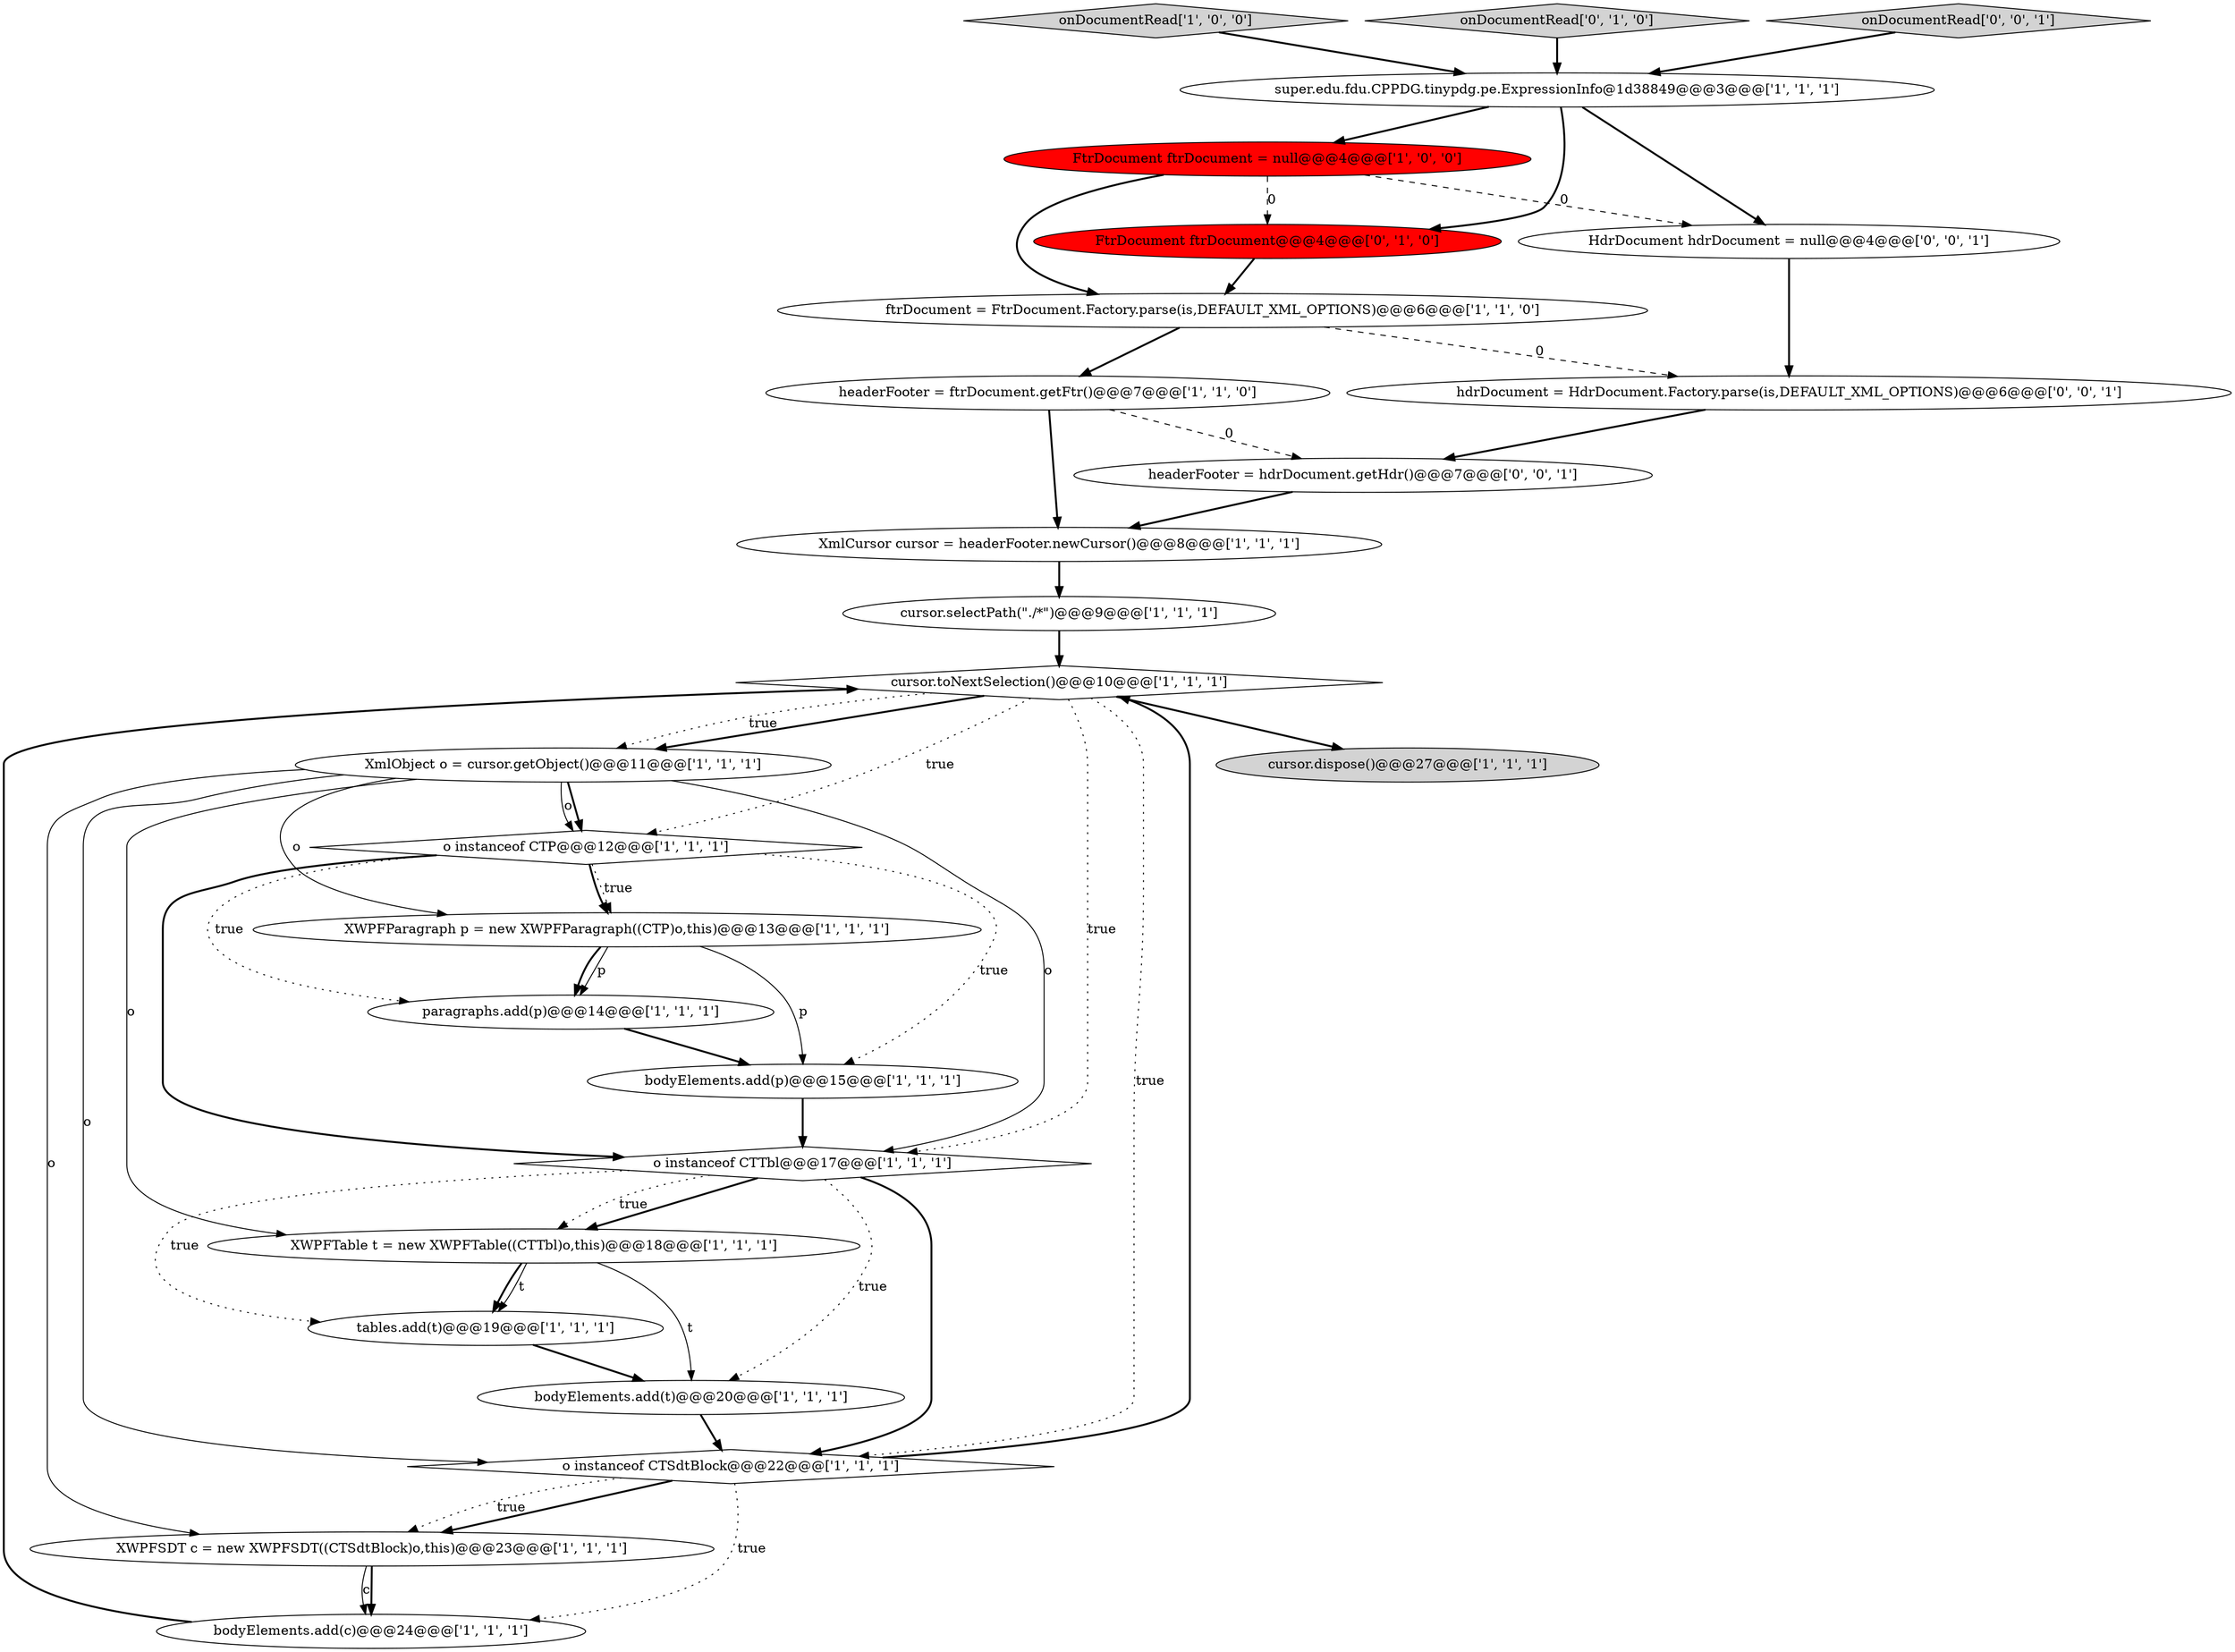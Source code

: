 digraph {
16 [style = filled, label = "super.edu.fdu.CPPDG.tinypdg.pe.ExpressionInfo@1d38849@@@3@@@['1', '1', '1']", fillcolor = white, shape = ellipse image = "AAA0AAABBB1BBB"];
10 [style = filled, label = "paragraphs.add(p)@@@14@@@['1', '1', '1']", fillcolor = white, shape = ellipse image = "AAA0AAABBB1BBB"];
4 [style = filled, label = "onDocumentRead['1', '0', '0']", fillcolor = lightgray, shape = diamond image = "AAA0AAABBB1BBB"];
25 [style = filled, label = "headerFooter = hdrDocument.getHdr()@@@7@@@['0', '0', '1']", fillcolor = white, shape = ellipse image = "AAA0AAABBB3BBB"];
18 [style = filled, label = "XmlCursor cursor = headerFooter.newCursor()@@@8@@@['1', '1', '1']", fillcolor = white, shape = ellipse image = "AAA0AAABBB1BBB"];
20 [style = filled, label = "cursor.toNextSelection()@@@10@@@['1', '1', '1']", fillcolor = white, shape = diamond image = "AAA0AAABBB1BBB"];
2 [style = filled, label = "XmlObject o = cursor.getObject()@@@11@@@['1', '1', '1']", fillcolor = white, shape = ellipse image = "AAA0AAABBB1BBB"];
5 [style = filled, label = "tables.add(t)@@@19@@@['1', '1', '1']", fillcolor = white, shape = ellipse image = "AAA0AAABBB1BBB"];
12 [style = filled, label = "XWPFParagraph p = new XWPFParagraph((CTP)o,this)@@@13@@@['1', '1', '1']", fillcolor = white, shape = ellipse image = "AAA0AAABBB1BBB"];
9 [style = filled, label = "ftrDocument = FtrDocument.Factory.parse(is,DEFAULT_XML_OPTIONS)@@@6@@@['1', '1', '0']", fillcolor = white, shape = ellipse image = "AAA0AAABBB1BBB"];
8 [style = filled, label = "bodyElements.add(c)@@@24@@@['1', '1', '1']", fillcolor = white, shape = ellipse image = "AAA0AAABBB1BBB"];
6 [style = filled, label = "cursor.selectPath(\"./*\")@@@9@@@['1', '1', '1']", fillcolor = white, shape = ellipse image = "AAA0AAABBB1BBB"];
0 [style = filled, label = "o instanceof CTSdtBlock@@@22@@@['1', '1', '1']", fillcolor = white, shape = diamond image = "AAA0AAABBB1BBB"];
26 [style = filled, label = "HdrDocument hdrDocument = null@@@4@@@['0', '0', '1']", fillcolor = white, shape = ellipse image = "AAA0AAABBB3BBB"];
17 [style = filled, label = "FtrDocument ftrDocument = null@@@4@@@['1', '0', '0']", fillcolor = red, shape = ellipse image = "AAA1AAABBB1BBB"];
21 [style = filled, label = "FtrDocument ftrDocument@@@4@@@['0', '1', '0']", fillcolor = red, shape = ellipse image = "AAA1AAABBB2BBB"];
11 [style = filled, label = "o instanceof CTTbl@@@17@@@['1', '1', '1']", fillcolor = white, shape = diamond image = "AAA0AAABBB1BBB"];
22 [style = filled, label = "onDocumentRead['0', '1', '0']", fillcolor = lightgray, shape = diamond image = "AAA0AAABBB2BBB"];
1 [style = filled, label = "XWPFTable t = new XWPFTable((CTTbl)o,this)@@@18@@@['1', '1', '1']", fillcolor = white, shape = ellipse image = "AAA0AAABBB1BBB"];
7 [style = filled, label = "XWPFSDT c = new XWPFSDT((CTSdtBlock)o,this)@@@23@@@['1', '1', '1']", fillcolor = white, shape = ellipse image = "AAA0AAABBB1BBB"];
13 [style = filled, label = "o instanceof CTP@@@12@@@['1', '1', '1']", fillcolor = white, shape = diamond image = "AAA0AAABBB1BBB"];
24 [style = filled, label = "hdrDocument = HdrDocument.Factory.parse(is,DEFAULT_XML_OPTIONS)@@@6@@@['0', '0', '1']", fillcolor = white, shape = ellipse image = "AAA0AAABBB3BBB"];
15 [style = filled, label = "headerFooter = ftrDocument.getFtr()@@@7@@@['1', '1', '0']", fillcolor = white, shape = ellipse image = "AAA0AAABBB1BBB"];
19 [style = filled, label = "bodyElements.add(t)@@@20@@@['1', '1', '1']", fillcolor = white, shape = ellipse image = "AAA0AAABBB1BBB"];
23 [style = filled, label = "onDocumentRead['0', '0', '1']", fillcolor = lightgray, shape = diamond image = "AAA0AAABBB3BBB"];
14 [style = filled, label = "cursor.dispose()@@@27@@@['1', '1', '1']", fillcolor = lightgray, shape = ellipse image = "AAA0AAABBB1BBB"];
3 [style = filled, label = "bodyElements.add(p)@@@15@@@['1', '1', '1']", fillcolor = white, shape = ellipse image = "AAA0AAABBB1BBB"];
1->5 [style = bold, label=""];
12->10 [style = solid, label="p"];
23->16 [style = bold, label=""];
7->8 [style = solid, label="c"];
20->11 [style = dotted, label="true"];
13->3 [style = dotted, label="true"];
13->12 [style = dotted, label="true"];
9->24 [style = dashed, label="0"];
11->1 [style = bold, label=""];
22->16 [style = bold, label=""];
11->1 [style = dotted, label="true"];
17->9 [style = bold, label=""];
20->0 [style = dotted, label="true"];
25->18 [style = bold, label=""];
3->11 [style = bold, label=""];
16->26 [style = bold, label=""];
10->3 [style = bold, label=""];
20->14 [style = bold, label=""];
11->5 [style = dotted, label="true"];
16->17 [style = bold, label=""];
2->1 [style = solid, label="o"];
2->7 [style = solid, label="o"];
7->8 [style = bold, label=""];
26->24 [style = bold, label=""];
13->10 [style = dotted, label="true"];
15->18 [style = bold, label=""];
13->11 [style = bold, label=""];
2->12 [style = solid, label="o"];
17->21 [style = dashed, label="0"];
19->0 [style = bold, label=""];
2->11 [style = solid, label="o"];
0->7 [style = bold, label=""];
2->13 [style = bold, label=""];
20->2 [style = bold, label=""];
0->8 [style = dotted, label="true"];
6->20 [style = bold, label=""];
5->19 [style = bold, label=""];
2->0 [style = solid, label="o"];
15->25 [style = dashed, label="0"];
12->10 [style = bold, label=""];
11->0 [style = bold, label=""];
13->12 [style = bold, label=""];
8->20 [style = bold, label=""];
21->9 [style = bold, label=""];
12->3 [style = solid, label="p"];
1->5 [style = solid, label="t"];
18->6 [style = bold, label=""];
1->19 [style = solid, label="t"];
9->15 [style = bold, label=""];
16->21 [style = bold, label=""];
24->25 [style = bold, label=""];
20->2 [style = dotted, label="true"];
17->26 [style = dashed, label="0"];
0->20 [style = bold, label=""];
20->13 [style = dotted, label="true"];
11->19 [style = dotted, label="true"];
4->16 [style = bold, label=""];
0->7 [style = dotted, label="true"];
2->13 [style = solid, label="o"];
}
